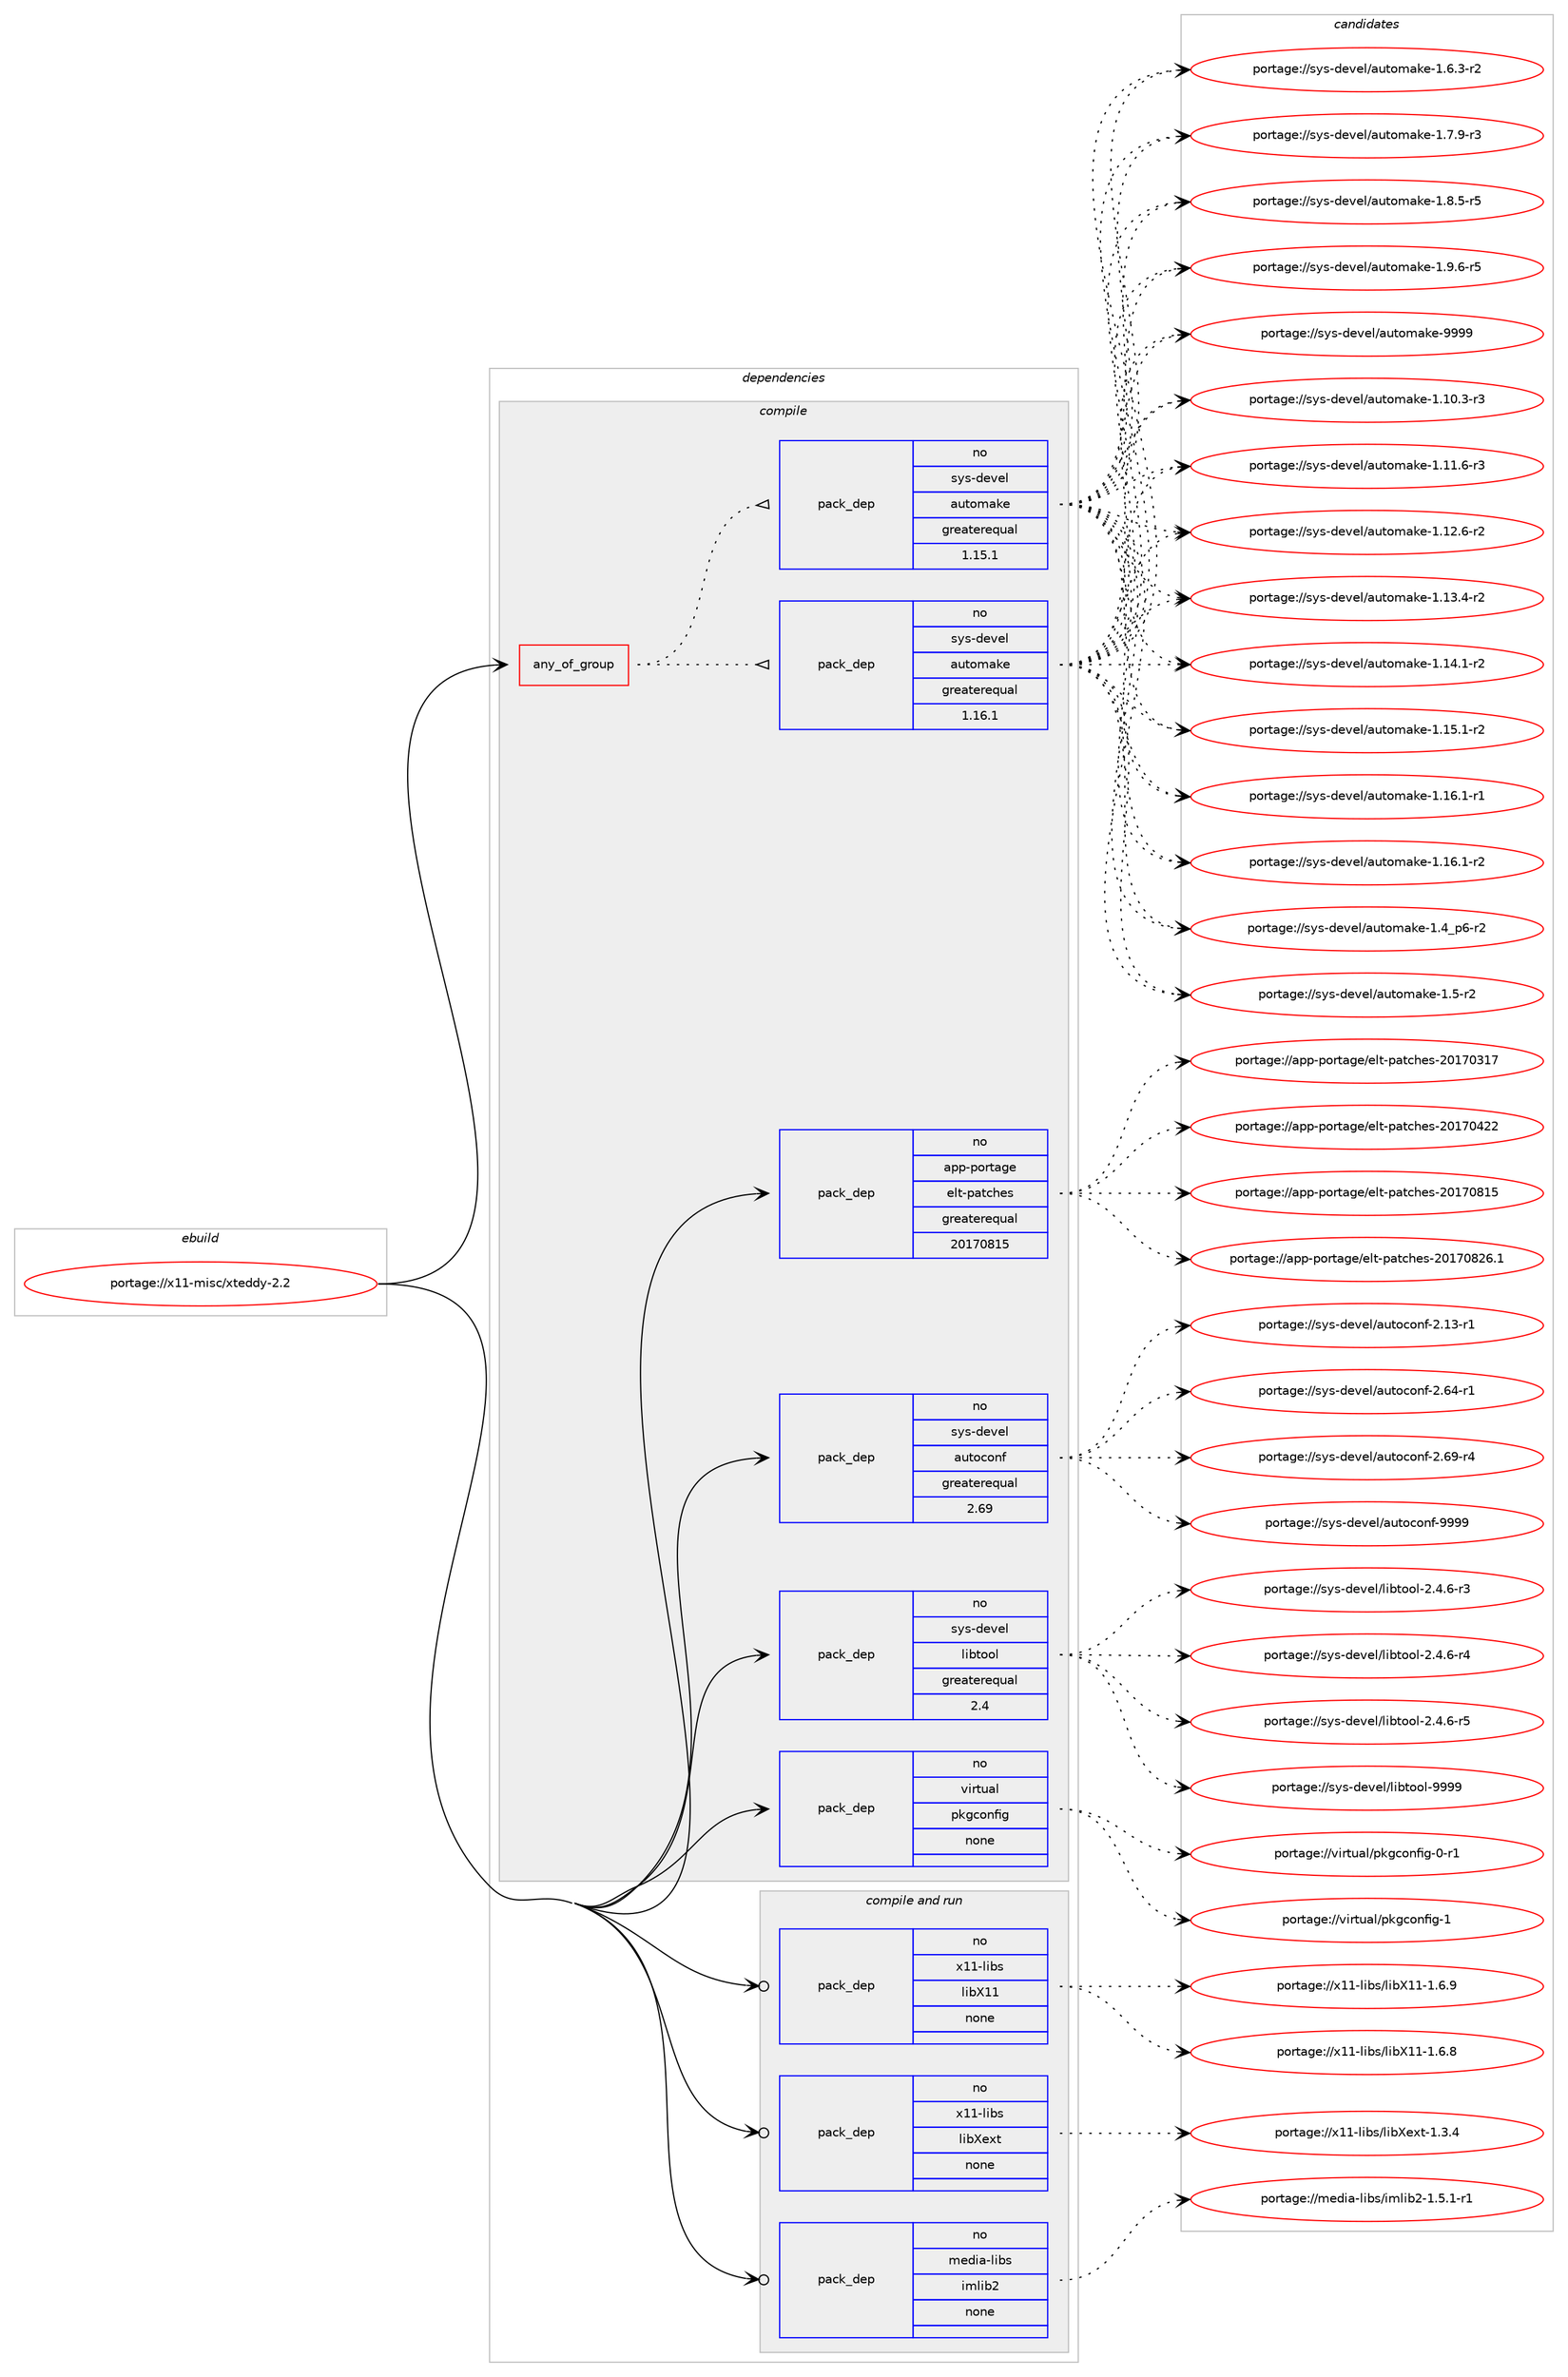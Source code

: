 digraph prolog {

# *************
# Graph options
# *************

newrank=true;
concentrate=true;
compound=true;
graph [rankdir=LR,fontname=Helvetica,fontsize=10,ranksep=1.5];#, ranksep=2.5, nodesep=0.2];
edge  [arrowhead=vee];
node  [fontname=Helvetica,fontsize=10];

# **********
# The ebuild
# **********

subgraph cluster_leftcol {
color=gray;
rank=same;
label=<<i>ebuild</i>>;
id [label="portage://x11-misc/xteddy-2.2", color=red, width=4, href="../x11-misc/xteddy-2.2.svg"];
}

# ****************
# The dependencies
# ****************

subgraph cluster_midcol {
color=gray;
label=<<i>dependencies</i>>;
subgraph cluster_compile {
fillcolor="#eeeeee";
style=filled;
label=<<i>compile</i>>;
subgraph any7925 {
dependency455887 [label=<<TABLE BORDER="0" CELLBORDER="1" CELLSPACING="0" CELLPADDING="4"><TR><TD CELLPADDING="10">any_of_group</TD></TR></TABLE>>, shape=none, color=red];subgraph pack338880 {
dependency455888 [label=<<TABLE BORDER="0" CELLBORDER="1" CELLSPACING="0" CELLPADDING="4" WIDTH="220"><TR><TD ROWSPAN="6" CELLPADDING="30">pack_dep</TD></TR><TR><TD WIDTH="110">no</TD></TR><TR><TD>sys-devel</TD></TR><TR><TD>automake</TD></TR><TR><TD>greaterequal</TD></TR><TR><TD>1.16.1</TD></TR></TABLE>>, shape=none, color=blue];
}
dependency455887:e -> dependency455888:w [weight=20,style="dotted",arrowhead="oinv"];
subgraph pack338881 {
dependency455889 [label=<<TABLE BORDER="0" CELLBORDER="1" CELLSPACING="0" CELLPADDING="4" WIDTH="220"><TR><TD ROWSPAN="6" CELLPADDING="30">pack_dep</TD></TR><TR><TD WIDTH="110">no</TD></TR><TR><TD>sys-devel</TD></TR><TR><TD>automake</TD></TR><TR><TD>greaterequal</TD></TR><TR><TD>1.15.1</TD></TR></TABLE>>, shape=none, color=blue];
}
dependency455887:e -> dependency455889:w [weight=20,style="dotted",arrowhead="oinv"];
}
id:e -> dependency455887:w [weight=20,style="solid",arrowhead="vee"];
subgraph pack338882 {
dependency455890 [label=<<TABLE BORDER="0" CELLBORDER="1" CELLSPACING="0" CELLPADDING="4" WIDTH="220"><TR><TD ROWSPAN="6" CELLPADDING="30">pack_dep</TD></TR><TR><TD WIDTH="110">no</TD></TR><TR><TD>app-portage</TD></TR><TR><TD>elt-patches</TD></TR><TR><TD>greaterequal</TD></TR><TR><TD>20170815</TD></TR></TABLE>>, shape=none, color=blue];
}
id:e -> dependency455890:w [weight=20,style="solid",arrowhead="vee"];
subgraph pack338883 {
dependency455891 [label=<<TABLE BORDER="0" CELLBORDER="1" CELLSPACING="0" CELLPADDING="4" WIDTH="220"><TR><TD ROWSPAN="6" CELLPADDING="30">pack_dep</TD></TR><TR><TD WIDTH="110">no</TD></TR><TR><TD>sys-devel</TD></TR><TR><TD>autoconf</TD></TR><TR><TD>greaterequal</TD></TR><TR><TD>2.69</TD></TR></TABLE>>, shape=none, color=blue];
}
id:e -> dependency455891:w [weight=20,style="solid",arrowhead="vee"];
subgraph pack338884 {
dependency455892 [label=<<TABLE BORDER="0" CELLBORDER="1" CELLSPACING="0" CELLPADDING="4" WIDTH="220"><TR><TD ROWSPAN="6" CELLPADDING="30">pack_dep</TD></TR><TR><TD WIDTH="110">no</TD></TR><TR><TD>sys-devel</TD></TR><TR><TD>libtool</TD></TR><TR><TD>greaterequal</TD></TR><TR><TD>2.4</TD></TR></TABLE>>, shape=none, color=blue];
}
id:e -> dependency455892:w [weight=20,style="solid",arrowhead="vee"];
subgraph pack338885 {
dependency455893 [label=<<TABLE BORDER="0" CELLBORDER="1" CELLSPACING="0" CELLPADDING="4" WIDTH="220"><TR><TD ROWSPAN="6" CELLPADDING="30">pack_dep</TD></TR><TR><TD WIDTH="110">no</TD></TR><TR><TD>virtual</TD></TR><TR><TD>pkgconfig</TD></TR><TR><TD>none</TD></TR><TR><TD></TD></TR></TABLE>>, shape=none, color=blue];
}
id:e -> dependency455893:w [weight=20,style="solid",arrowhead="vee"];
}
subgraph cluster_compileandrun {
fillcolor="#eeeeee";
style=filled;
label=<<i>compile and run</i>>;
subgraph pack338886 {
dependency455894 [label=<<TABLE BORDER="0" CELLBORDER="1" CELLSPACING="0" CELLPADDING="4" WIDTH="220"><TR><TD ROWSPAN="6" CELLPADDING="30">pack_dep</TD></TR><TR><TD WIDTH="110">no</TD></TR><TR><TD>media-libs</TD></TR><TR><TD>imlib2</TD></TR><TR><TD>none</TD></TR><TR><TD></TD></TR></TABLE>>, shape=none, color=blue];
}
id:e -> dependency455894:w [weight=20,style="solid",arrowhead="odotvee"];
subgraph pack338887 {
dependency455895 [label=<<TABLE BORDER="0" CELLBORDER="1" CELLSPACING="0" CELLPADDING="4" WIDTH="220"><TR><TD ROWSPAN="6" CELLPADDING="30">pack_dep</TD></TR><TR><TD WIDTH="110">no</TD></TR><TR><TD>x11-libs</TD></TR><TR><TD>libX11</TD></TR><TR><TD>none</TD></TR><TR><TD></TD></TR></TABLE>>, shape=none, color=blue];
}
id:e -> dependency455895:w [weight=20,style="solid",arrowhead="odotvee"];
subgraph pack338888 {
dependency455896 [label=<<TABLE BORDER="0" CELLBORDER="1" CELLSPACING="0" CELLPADDING="4" WIDTH="220"><TR><TD ROWSPAN="6" CELLPADDING="30">pack_dep</TD></TR><TR><TD WIDTH="110">no</TD></TR><TR><TD>x11-libs</TD></TR><TR><TD>libXext</TD></TR><TR><TD>none</TD></TR><TR><TD></TD></TR></TABLE>>, shape=none, color=blue];
}
id:e -> dependency455896:w [weight=20,style="solid",arrowhead="odotvee"];
}
subgraph cluster_run {
fillcolor="#eeeeee";
style=filled;
label=<<i>run</i>>;
}
}

# **************
# The candidates
# **************

subgraph cluster_choices {
rank=same;
color=gray;
label=<<i>candidates</i>>;

subgraph choice338880 {
color=black;
nodesep=1;
choiceportage11512111545100101118101108479711711611110997107101454946494846514511451 [label="portage://sys-devel/automake-1.10.3-r3", color=red, width=4,href="../sys-devel/automake-1.10.3-r3.svg"];
choiceportage11512111545100101118101108479711711611110997107101454946494946544511451 [label="portage://sys-devel/automake-1.11.6-r3", color=red, width=4,href="../sys-devel/automake-1.11.6-r3.svg"];
choiceportage11512111545100101118101108479711711611110997107101454946495046544511450 [label="portage://sys-devel/automake-1.12.6-r2", color=red, width=4,href="../sys-devel/automake-1.12.6-r2.svg"];
choiceportage11512111545100101118101108479711711611110997107101454946495146524511450 [label="portage://sys-devel/automake-1.13.4-r2", color=red, width=4,href="../sys-devel/automake-1.13.4-r2.svg"];
choiceportage11512111545100101118101108479711711611110997107101454946495246494511450 [label="portage://sys-devel/automake-1.14.1-r2", color=red, width=4,href="../sys-devel/automake-1.14.1-r2.svg"];
choiceportage11512111545100101118101108479711711611110997107101454946495346494511450 [label="portage://sys-devel/automake-1.15.1-r2", color=red, width=4,href="../sys-devel/automake-1.15.1-r2.svg"];
choiceportage11512111545100101118101108479711711611110997107101454946495446494511449 [label="portage://sys-devel/automake-1.16.1-r1", color=red, width=4,href="../sys-devel/automake-1.16.1-r1.svg"];
choiceportage11512111545100101118101108479711711611110997107101454946495446494511450 [label="portage://sys-devel/automake-1.16.1-r2", color=red, width=4,href="../sys-devel/automake-1.16.1-r2.svg"];
choiceportage115121115451001011181011084797117116111109971071014549465295112544511450 [label="portage://sys-devel/automake-1.4_p6-r2", color=red, width=4,href="../sys-devel/automake-1.4_p6-r2.svg"];
choiceportage11512111545100101118101108479711711611110997107101454946534511450 [label="portage://sys-devel/automake-1.5-r2", color=red, width=4,href="../sys-devel/automake-1.5-r2.svg"];
choiceportage115121115451001011181011084797117116111109971071014549465446514511450 [label="portage://sys-devel/automake-1.6.3-r2", color=red, width=4,href="../sys-devel/automake-1.6.3-r2.svg"];
choiceportage115121115451001011181011084797117116111109971071014549465546574511451 [label="portage://sys-devel/automake-1.7.9-r3", color=red, width=4,href="../sys-devel/automake-1.7.9-r3.svg"];
choiceportage115121115451001011181011084797117116111109971071014549465646534511453 [label="portage://sys-devel/automake-1.8.5-r5", color=red, width=4,href="../sys-devel/automake-1.8.5-r5.svg"];
choiceportage115121115451001011181011084797117116111109971071014549465746544511453 [label="portage://sys-devel/automake-1.9.6-r5", color=red, width=4,href="../sys-devel/automake-1.9.6-r5.svg"];
choiceportage115121115451001011181011084797117116111109971071014557575757 [label="portage://sys-devel/automake-9999", color=red, width=4,href="../sys-devel/automake-9999.svg"];
dependency455888:e -> choiceportage11512111545100101118101108479711711611110997107101454946494846514511451:w [style=dotted,weight="100"];
dependency455888:e -> choiceportage11512111545100101118101108479711711611110997107101454946494946544511451:w [style=dotted,weight="100"];
dependency455888:e -> choiceportage11512111545100101118101108479711711611110997107101454946495046544511450:w [style=dotted,weight="100"];
dependency455888:e -> choiceportage11512111545100101118101108479711711611110997107101454946495146524511450:w [style=dotted,weight="100"];
dependency455888:e -> choiceportage11512111545100101118101108479711711611110997107101454946495246494511450:w [style=dotted,weight="100"];
dependency455888:e -> choiceportage11512111545100101118101108479711711611110997107101454946495346494511450:w [style=dotted,weight="100"];
dependency455888:e -> choiceportage11512111545100101118101108479711711611110997107101454946495446494511449:w [style=dotted,weight="100"];
dependency455888:e -> choiceportage11512111545100101118101108479711711611110997107101454946495446494511450:w [style=dotted,weight="100"];
dependency455888:e -> choiceportage115121115451001011181011084797117116111109971071014549465295112544511450:w [style=dotted,weight="100"];
dependency455888:e -> choiceportage11512111545100101118101108479711711611110997107101454946534511450:w [style=dotted,weight="100"];
dependency455888:e -> choiceportage115121115451001011181011084797117116111109971071014549465446514511450:w [style=dotted,weight="100"];
dependency455888:e -> choiceportage115121115451001011181011084797117116111109971071014549465546574511451:w [style=dotted,weight="100"];
dependency455888:e -> choiceportage115121115451001011181011084797117116111109971071014549465646534511453:w [style=dotted,weight="100"];
dependency455888:e -> choiceportage115121115451001011181011084797117116111109971071014549465746544511453:w [style=dotted,weight="100"];
dependency455888:e -> choiceportage115121115451001011181011084797117116111109971071014557575757:w [style=dotted,weight="100"];
}
subgraph choice338881 {
color=black;
nodesep=1;
choiceportage11512111545100101118101108479711711611110997107101454946494846514511451 [label="portage://sys-devel/automake-1.10.3-r3", color=red, width=4,href="../sys-devel/automake-1.10.3-r3.svg"];
choiceportage11512111545100101118101108479711711611110997107101454946494946544511451 [label="portage://sys-devel/automake-1.11.6-r3", color=red, width=4,href="../sys-devel/automake-1.11.6-r3.svg"];
choiceportage11512111545100101118101108479711711611110997107101454946495046544511450 [label="portage://sys-devel/automake-1.12.6-r2", color=red, width=4,href="../sys-devel/automake-1.12.6-r2.svg"];
choiceportage11512111545100101118101108479711711611110997107101454946495146524511450 [label="portage://sys-devel/automake-1.13.4-r2", color=red, width=4,href="../sys-devel/automake-1.13.4-r2.svg"];
choiceportage11512111545100101118101108479711711611110997107101454946495246494511450 [label="portage://sys-devel/automake-1.14.1-r2", color=red, width=4,href="../sys-devel/automake-1.14.1-r2.svg"];
choiceportage11512111545100101118101108479711711611110997107101454946495346494511450 [label="portage://sys-devel/automake-1.15.1-r2", color=red, width=4,href="../sys-devel/automake-1.15.1-r2.svg"];
choiceportage11512111545100101118101108479711711611110997107101454946495446494511449 [label="portage://sys-devel/automake-1.16.1-r1", color=red, width=4,href="../sys-devel/automake-1.16.1-r1.svg"];
choiceportage11512111545100101118101108479711711611110997107101454946495446494511450 [label="portage://sys-devel/automake-1.16.1-r2", color=red, width=4,href="../sys-devel/automake-1.16.1-r2.svg"];
choiceportage115121115451001011181011084797117116111109971071014549465295112544511450 [label="portage://sys-devel/automake-1.4_p6-r2", color=red, width=4,href="../sys-devel/automake-1.4_p6-r2.svg"];
choiceportage11512111545100101118101108479711711611110997107101454946534511450 [label="portage://sys-devel/automake-1.5-r2", color=red, width=4,href="../sys-devel/automake-1.5-r2.svg"];
choiceportage115121115451001011181011084797117116111109971071014549465446514511450 [label="portage://sys-devel/automake-1.6.3-r2", color=red, width=4,href="../sys-devel/automake-1.6.3-r2.svg"];
choiceportage115121115451001011181011084797117116111109971071014549465546574511451 [label="portage://sys-devel/automake-1.7.9-r3", color=red, width=4,href="../sys-devel/automake-1.7.9-r3.svg"];
choiceportage115121115451001011181011084797117116111109971071014549465646534511453 [label="portage://sys-devel/automake-1.8.5-r5", color=red, width=4,href="../sys-devel/automake-1.8.5-r5.svg"];
choiceportage115121115451001011181011084797117116111109971071014549465746544511453 [label="portage://sys-devel/automake-1.9.6-r5", color=red, width=4,href="../sys-devel/automake-1.9.6-r5.svg"];
choiceportage115121115451001011181011084797117116111109971071014557575757 [label="portage://sys-devel/automake-9999", color=red, width=4,href="../sys-devel/automake-9999.svg"];
dependency455889:e -> choiceportage11512111545100101118101108479711711611110997107101454946494846514511451:w [style=dotted,weight="100"];
dependency455889:e -> choiceportage11512111545100101118101108479711711611110997107101454946494946544511451:w [style=dotted,weight="100"];
dependency455889:e -> choiceportage11512111545100101118101108479711711611110997107101454946495046544511450:w [style=dotted,weight="100"];
dependency455889:e -> choiceportage11512111545100101118101108479711711611110997107101454946495146524511450:w [style=dotted,weight="100"];
dependency455889:e -> choiceportage11512111545100101118101108479711711611110997107101454946495246494511450:w [style=dotted,weight="100"];
dependency455889:e -> choiceportage11512111545100101118101108479711711611110997107101454946495346494511450:w [style=dotted,weight="100"];
dependency455889:e -> choiceportage11512111545100101118101108479711711611110997107101454946495446494511449:w [style=dotted,weight="100"];
dependency455889:e -> choiceportage11512111545100101118101108479711711611110997107101454946495446494511450:w [style=dotted,weight="100"];
dependency455889:e -> choiceportage115121115451001011181011084797117116111109971071014549465295112544511450:w [style=dotted,weight="100"];
dependency455889:e -> choiceportage11512111545100101118101108479711711611110997107101454946534511450:w [style=dotted,weight="100"];
dependency455889:e -> choiceportage115121115451001011181011084797117116111109971071014549465446514511450:w [style=dotted,weight="100"];
dependency455889:e -> choiceportage115121115451001011181011084797117116111109971071014549465546574511451:w [style=dotted,weight="100"];
dependency455889:e -> choiceportage115121115451001011181011084797117116111109971071014549465646534511453:w [style=dotted,weight="100"];
dependency455889:e -> choiceportage115121115451001011181011084797117116111109971071014549465746544511453:w [style=dotted,weight="100"];
dependency455889:e -> choiceportage115121115451001011181011084797117116111109971071014557575757:w [style=dotted,weight="100"];
}
subgraph choice338882 {
color=black;
nodesep=1;
choiceportage97112112451121111141169710310147101108116451129711699104101115455048495548514955 [label="portage://app-portage/elt-patches-20170317", color=red, width=4,href="../app-portage/elt-patches-20170317.svg"];
choiceportage97112112451121111141169710310147101108116451129711699104101115455048495548525050 [label="portage://app-portage/elt-patches-20170422", color=red, width=4,href="../app-portage/elt-patches-20170422.svg"];
choiceportage97112112451121111141169710310147101108116451129711699104101115455048495548564953 [label="portage://app-portage/elt-patches-20170815", color=red, width=4,href="../app-portage/elt-patches-20170815.svg"];
choiceportage971121124511211111411697103101471011081164511297116991041011154550484955485650544649 [label="portage://app-portage/elt-patches-20170826.1", color=red, width=4,href="../app-portage/elt-patches-20170826.1.svg"];
dependency455890:e -> choiceportage97112112451121111141169710310147101108116451129711699104101115455048495548514955:w [style=dotted,weight="100"];
dependency455890:e -> choiceportage97112112451121111141169710310147101108116451129711699104101115455048495548525050:w [style=dotted,weight="100"];
dependency455890:e -> choiceportage97112112451121111141169710310147101108116451129711699104101115455048495548564953:w [style=dotted,weight="100"];
dependency455890:e -> choiceportage971121124511211111411697103101471011081164511297116991041011154550484955485650544649:w [style=dotted,weight="100"];
}
subgraph choice338883 {
color=black;
nodesep=1;
choiceportage1151211154510010111810110847971171161119911111010245504649514511449 [label="portage://sys-devel/autoconf-2.13-r1", color=red, width=4,href="../sys-devel/autoconf-2.13-r1.svg"];
choiceportage1151211154510010111810110847971171161119911111010245504654524511449 [label="portage://sys-devel/autoconf-2.64-r1", color=red, width=4,href="../sys-devel/autoconf-2.64-r1.svg"];
choiceportage1151211154510010111810110847971171161119911111010245504654574511452 [label="portage://sys-devel/autoconf-2.69-r4", color=red, width=4,href="../sys-devel/autoconf-2.69-r4.svg"];
choiceportage115121115451001011181011084797117116111991111101024557575757 [label="portage://sys-devel/autoconf-9999", color=red, width=4,href="../sys-devel/autoconf-9999.svg"];
dependency455891:e -> choiceportage1151211154510010111810110847971171161119911111010245504649514511449:w [style=dotted,weight="100"];
dependency455891:e -> choiceportage1151211154510010111810110847971171161119911111010245504654524511449:w [style=dotted,weight="100"];
dependency455891:e -> choiceportage1151211154510010111810110847971171161119911111010245504654574511452:w [style=dotted,weight="100"];
dependency455891:e -> choiceportage115121115451001011181011084797117116111991111101024557575757:w [style=dotted,weight="100"];
}
subgraph choice338884 {
color=black;
nodesep=1;
choiceportage1151211154510010111810110847108105981161111111084550465246544511451 [label="portage://sys-devel/libtool-2.4.6-r3", color=red, width=4,href="../sys-devel/libtool-2.4.6-r3.svg"];
choiceportage1151211154510010111810110847108105981161111111084550465246544511452 [label="portage://sys-devel/libtool-2.4.6-r4", color=red, width=4,href="../sys-devel/libtool-2.4.6-r4.svg"];
choiceportage1151211154510010111810110847108105981161111111084550465246544511453 [label="portage://sys-devel/libtool-2.4.6-r5", color=red, width=4,href="../sys-devel/libtool-2.4.6-r5.svg"];
choiceportage1151211154510010111810110847108105981161111111084557575757 [label="portage://sys-devel/libtool-9999", color=red, width=4,href="../sys-devel/libtool-9999.svg"];
dependency455892:e -> choiceportage1151211154510010111810110847108105981161111111084550465246544511451:w [style=dotted,weight="100"];
dependency455892:e -> choiceportage1151211154510010111810110847108105981161111111084550465246544511452:w [style=dotted,weight="100"];
dependency455892:e -> choiceportage1151211154510010111810110847108105981161111111084550465246544511453:w [style=dotted,weight="100"];
dependency455892:e -> choiceportage1151211154510010111810110847108105981161111111084557575757:w [style=dotted,weight="100"];
}
subgraph choice338885 {
color=black;
nodesep=1;
choiceportage11810511411611797108471121071039911111010210510345484511449 [label="portage://virtual/pkgconfig-0-r1", color=red, width=4,href="../virtual/pkgconfig-0-r1.svg"];
choiceportage1181051141161179710847112107103991111101021051034549 [label="portage://virtual/pkgconfig-1", color=red, width=4,href="../virtual/pkgconfig-1.svg"];
dependency455893:e -> choiceportage11810511411611797108471121071039911111010210510345484511449:w [style=dotted,weight="100"];
dependency455893:e -> choiceportage1181051141161179710847112107103991111101021051034549:w [style=dotted,weight="100"];
}
subgraph choice338886 {
color=black;
nodesep=1;
choiceportage1091011001059745108105981154710510910810598504549465346494511449 [label="portage://media-libs/imlib2-1.5.1-r1", color=red, width=4,href="../media-libs/imlib2-1.5.1-r1.svg"];
dependency455894:e -> choiceportage1091011001059745108105981154710510910810598504549465346494511449:w [style=dotted,weight="100"];
}
subgraph choice338887 {
color=black;
nodesep=1;
choiceportage120494945108105981154710810598884949454946544656 [label="portage://x11-libs/libX11-1.6.8", color=red, width=4,href="../x11-libs/libX11-1.6.8.svg"];
choiceportage120494945108105981154710810598884949454946544657 [label="portage://x11-libs/libX11-1.6.9", color=red, width=4,href="../x11-libs/libX11-1.6.9.svg"];
dependency455895:e -> choiceportage120494945108105981154710810598884949454946544656:w [style=dotted,weight="100"];
dependency455895:e -> choiceportage120494945108105981154710810598884949454946544657:w [style=dotted,weight="100"];
}
subgraph choice338888 {
color=black;
nodesep=1;
choiceportage12049494510810598115471081059888101120116454946514652 [label="portage://x11-libs/libXext-1.3.4", color=red, width=4,href="../x11-libs/libXext-1.3.4.svg"];
dependency455896:e -> choiceportage12049494510810598115471081059888101120116454946514652:w [style=dotted,weight="100"];
}
}

}
